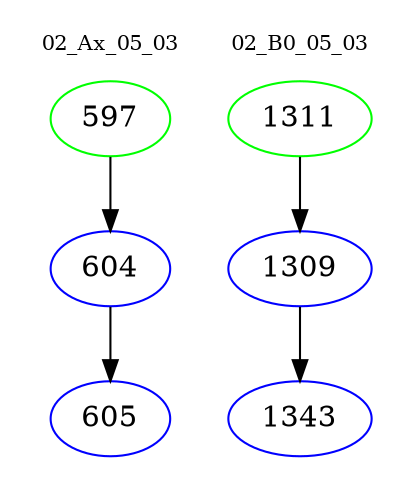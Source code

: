 digraph{
subgraph cluster_0 {
color = white
label = "02_Ax_05_03";
fontsize=10;
T0_597 [label="597", color="green"]
T0_597 -> T0_604 [color="black"]
T0_604 [label="604", color="blue"]
T0_604 -> T0_605 [color="black"]
T0_605 [label="605", color="blue"]
}
subgraph cluster_1 {
color = white
label = "02_B0_05_03";
fontsize=10;
T1_1311 [label="1311", color="green"]
T1_1311 -> T1_1309 [color="black"]
T1_1309 [label="1309", color="blue"]
T1_1309 -> T1_1343 [color="black"]
T1_1343 [label="1343", color="blue"]
}
}

